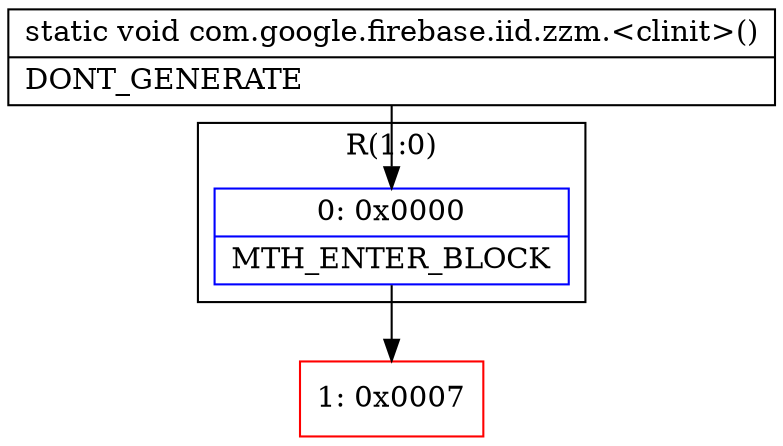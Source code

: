 digraph "CFG forcom.google.firebase.iid.zzm.\<clinit\>()V" {
subgraph cluster_Region_863257968 {
label = "R(1:0)";
node [shape=record,color=blue];
Node_0 [shape=record,label="{0\:\ 0x0000|MTH_ENTER_BLOCK\l}"];
}
Node_1 [shape=record,color=red,label="{1\:\ 0x0007}"];
MethodNode[shape=record,label="{static void com.google.firebase.iid.zzm.\<clinit\>()  | DONT_GENERATE\l}"];
MethodNode -> Node_0;
Node_0 -> Node_1;
}

